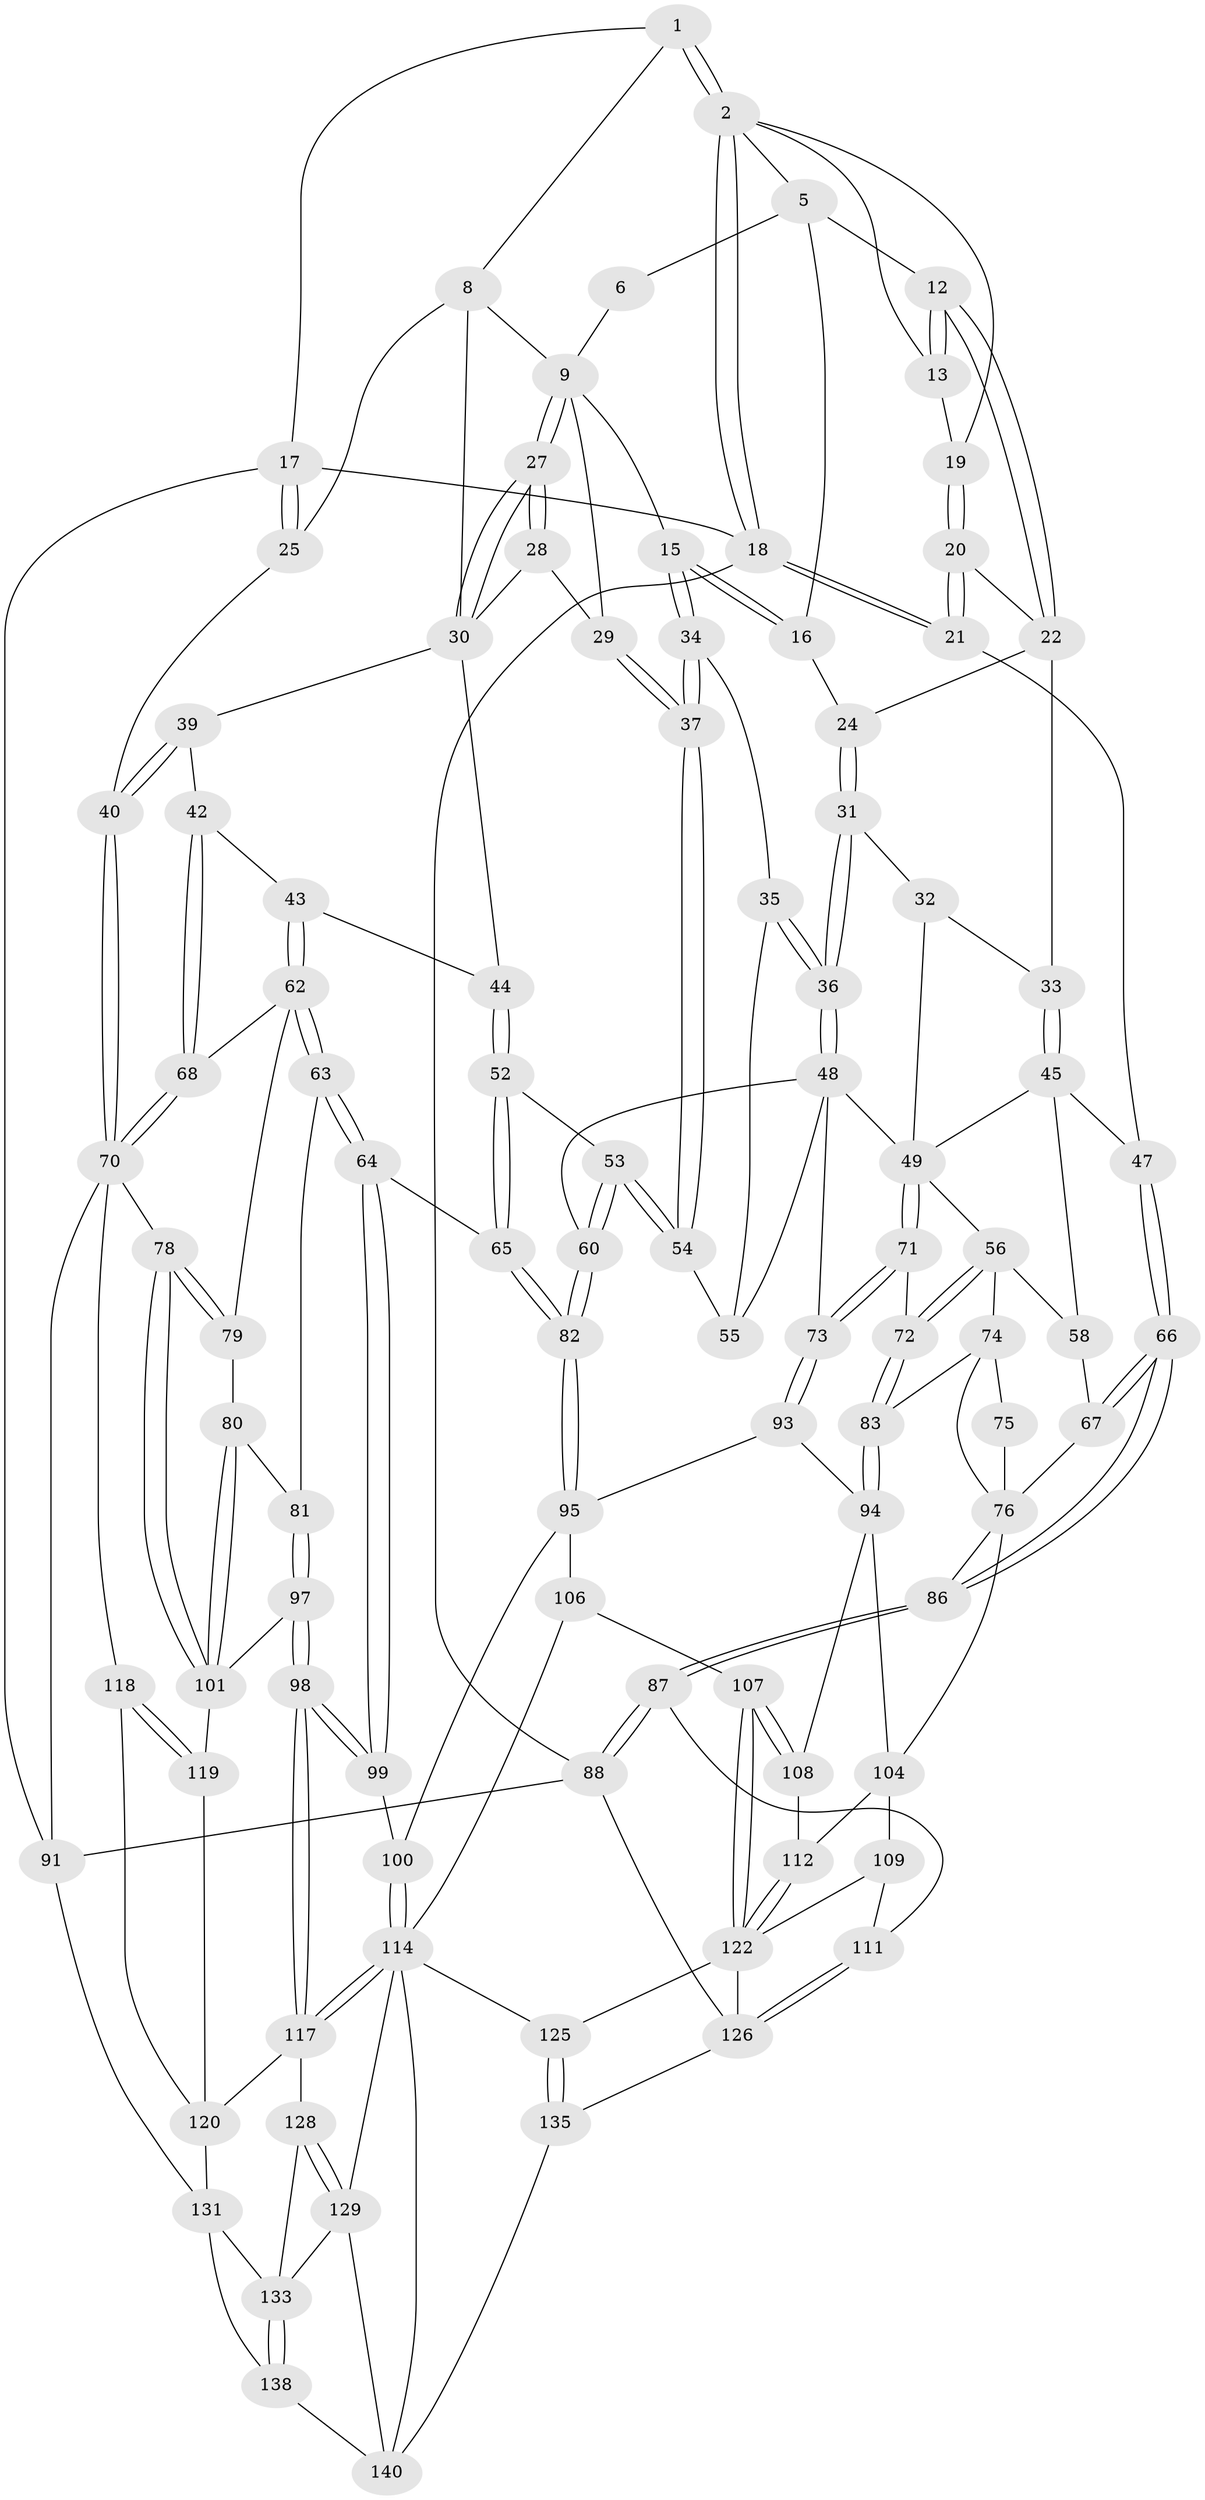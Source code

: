 // original degree distribution, {3: 0.014084507042253521, 5: 0.5070422535211268, 4: 0.24647887323943662, 6: 0.2323943661971831}
// Generated by graph-tools (version 1.1) at 2025/21/03/04/25 18:21:27]
// undirected, 99 vertices, 232 edges
graph export_dot {
graph [start="1"]
  node [color=gray90,style=filled];
  1 [pos="+0.41455847827838216+0",super="+7"];
  2 [pos="+0+0",super="+3"];
  5 [pos="+0.38643373248577473+0",super="+11"];
  6 [pos="+0.40154696700259984+0"];
  8 [pos="+0.7212155055701636+0",super="+26"];
  9 [pos="+0.6147107474888459+0.10630619370401463",super="+10"];
  12 [pos="+0.2855397519910705+0.10946224008331346"];
  13 [pos="+0.27494672580528684+0.09142037185622258"];
  15 [pos="+0.43069977630984624+0.17294803247539478"];
  16 [pos="+0.41479052325784027+0.16083111861576152"];
  17 [pos="+1+0"];
  18 [pos="+0+0"];
  19 [pos="+0.1320507507685027+0.054096233816655716"];
  20 [pos="+0.145860046198459+0.17302670619558722"];
  21 [pos="+0+0.14132453684817434"];
  22 [pos="+0.2680390220660173+0.1300958987978427",super="+23"];
  24 [pos="+0.3146526199761888+0.1969095693855502"];
  25 [pos="+1+0.07893805217208366"];
  27 [pos="+0.6325641185152285+0.22020348907581605"];
  28 [pos="+0.6298783983830916+0.24942964780614585"];
  29 [pos="+0.5806626768930689+0.27295404972020126"];
  30 [pos="+0.810897372320647+0.1797360374993387",super="+38"];
  31 [pos="+0.2812290737726464+0.24371790000919283"];
  32 [pos="+0.18322294536331235+0.22849103218370637"];
  33 [pos="+0.15856563315046643+0.21916105760757804"];
  34 [pos="+0.4294687440650034+0.20959290651068543"];
  35 [pos="+0.39770000185480286+0.28072105167682465"];
  36 [pos="+0.3526871656719336+0.32214621205469857"];
  37 [pos="+0.5492286594234295+0.30043742985749344"];
  39 [pos="+0.8276698377042497+0.2055799366365631"];
  40 [pos="+1+0.22946667555454744"];
  42 [pos="+0.8468043602513255+0.3489498093682937"];
  43 [pos="+0.7244392671387055+0.3460404049981324"];
  44 [pos="+0.7014850275708335+0.34029976739954304"];
  45 [pos="+0.13401194383297196+0.26387132133485336",super="+46"];
  47 [pos="+0+0.14854320568784968"];
  48 [pos="+0.34844512201116906+0.34071226802412174",super="+59"];
  49 [pos="+0.29387959888378334+0.38113273271832787",super="+50"];
  52 [pos="+0.6505879142497248+0.41597829363435146"];
  53 [pos="+0.5839495160370015+0.40077287025725206"];
  54 [pos="+0.5439858406283226+0.31405539151961953"];
  55 [pos="+0.4975505539758307+0.33573887403925473"];
  56 [pos="+0.18866788392184589+0.429906762742164",super="+57"];
  58 [pos="+0.05721516138048579+0.35885548353408403"];
  60 [pos="+0.47002422655517556+0.48495404753957716"];
  62 [pos="+0.7668783592612861+0.4588287564306272",super="+69"];
  63 [pos="+0.7243759523015053+0.5200509228946516"];
  64 [pos="+0.7181217596139738+0.5209436343504855"];
  65 [pos="+0.6681726566219481+0.47779270621047293"];
  66 [pos="+0+0.4487418103818039"];
  67 [pos="+0.020979460395167196+0.39192986004038904"];
  68 [pos="+0.8653578753982488+0.3661061427954767"];
  70 [pos="+1+0.3647850944804837",super="+77"];
  71 [pos="+0.32641186501705677+0.5030507057752567"];
  72 [pos="+0.3234351402650588+0.5052844691194615"];
  73 [pos="+0.38701106294439447+0.5093905165258683"];
  74 [pos="+0.17763011682476537+0.454080133063471",super="+84"];
  75 [pos="+0.12846338952679098+0.4815728291257766"];
  76 [pos="+0.09897927219117066+0.46520310031674633",super="+85"];
  78 [pos="+1+0.6115289285276009"];
  79 [pos="+0.8534897135005596+0.43232585565720794"];
  80 [pos="+0.8340985707843288+0.5465176154460141"];
  81 [pos="+0.7486515211818643+0.5289820980476809"];
  82 [pos="+0.5153646945951701+0.5528632102052317"];
  83 [pos="+0.2618432417716379+0.5619234871969999"];
  86 [pos="+0+0.6091287134022458"];
  87 [pos="+0+0.6765977452519515"];
  88 [pos="+0+1"];
  91 [pos="+1+1"];
  93 [pos="+0.3738225242191169+0.6171299816902187"];
  94 [pos="+0.2723674223413953+0.5923871361948855",super="+103"];
  95 [pos="+0.5244281780317666+0.6173566774230236",super="+96"];
  97 [pos="+0.7989079892676177+0.6848529028241549"];
  98 [pos="+0.7388657032803009+0.7247699550805003"];
  99 [pos="+0.6686232212240121+0.6392506041091975"];
  100 [pos="+0.5678411924722553+0.6375036131793399"];
  101 [pos="+0.91773259436566+0.6154697064377529",super="+102"];
  104 [pos="+0.21936758901858447+0.6633287781865569",super="+105+113"];
  106 [pos="+0.4226584583587632+0.7160607181482569"];
  107 [pos="+0.3823491564025294+0.7132653965742936"];
  108 [pos="+0.3026306364520601+0.6796599443999465"];
  109 [pos="+0.13244486005481398+0.7180109630153865",super="+110"];
  111 [pos="+0.07806190279250251+0.7720131849612093"];
  112 [pos="+0.24268061368920052+0.7356639458481298"];
  114 [pos="+0.5910456302727359+0.8115694489713122",super="+115"];
  117 [pos="+0.736546615057649+0.7478829202333409",super="+121"];
  118 [pos="+1+0.7909441794054114"];
  119 [pos="+0.8745281341143892+0.7837229925699142"];
  120 [pos="+0.8327367132400527+0.8034108909983797",super="+127"];
  122 [pos="+0.2539554426390322+0.7778053123044207",super="+123"];
  125 [pos="+0.36150941653888646+0.8719582544641673"];
  126 [pos="+0.10935460551760079+0.995870325564053",super="+136"];
  128 [pos="+0.7564886190265462+0.8396945795915822"];
  129 [pos="+0.6527469371804423+0.909429281265668",super="+137"];
  131 [pos="+0.8933105479872344+0.9051661512191768",super="+132+142"];
  133 [pos="+0.7842577360490514+0.8939850807510012",super="+134"];
  135 [pos="+0.3269727380609484+1"];
  138 [pos="+0.8188137362222464+0.9773395312929013",super="+139"];
  140 [pos="+0.7640171175554031+1",super="+141"];
  1 -- 2;
  1 -- 2;
  1 -- 8;
  1 -- 17;
  2 -- 18;
  2 -- 18;
  2 -- 5;
  2 -- 19;
  2 -- 13;
  5 -- 6;
  5 -- 16;
  5 -- 12;
  6 -- 9;
  8 -- 9;
  8 -- 25;
  8 -- 30;
  9 -- 27;
  9 -- 27;
  9 -- 29;
  9 -- 15;
  12 -- 13;
  12 -- 13;
  12 -- 22;
  12 -- 22;
  13 -- 19;
  15 -- 16;
  15 -- 16;
  15 -- 34;
  15 -- 34;
  16 -- 24;
  17 -- 18;
  17 -- 25;
  17 -- 25;
  17 -- 91;
  18 -- 21;
  18 -- 21;
  18 -- 88;
  19 -- 20;
  19 -- 20;
  20 -- 21;
  20 -- 21;
  20 -- 22;
  21 -- 47;
  22 -- 24;
  22 -- 33;
  24 -- 31;
  24 -- 31;
  25 -- 40;
  27 -- 28;
  27 -- 28;
  27 -- 30;
  27 -- 30;
  28 -- 29;
  28 -- 30;
  29 -- 37;
  29 -- 37;
  30 -- 39;
  30 -- 44;
  31 -- 32;
  31 -- 36;
  31 -- 36;
  32 -- 33;
  32 -- 49;
  33 -- 45;
  33 -- 45;
  34 -- 35;
  34 -- 37;
  34 -- 37;
  35 -- 36;
  35 -- 36;
  35 -- 55;
  36 -- 48;
  36 -- 48;
  37 -- 54;
  37 -- 54;
  39 -- 40;
  39 -- 40;
  39 -- 42;
  40 -- 70;
  40 -- 70;
  42 -- 43;
  42 -- 68;
  42 -- 68;
  43 -- 44;
  43 -- 62;
  43 -- 62;
  44 -- 52;
  44 -- 52;
  45 -- 49;
  45 -- 58;
  45 -- 47;
  47 -- 66;
  47 -- 66;
  48 -- 49;
  48 -- 73;
  48 -- 60;
  48 -- 55;
  49 -- 71;
  49 -- 71;
  49 -- 56;
  52 -- 53;
  52 -- 65;
  52 -- 65;
  53 -- 54;
  53 -- 54;
  53 -- 60;
  53 -- 60;
  54 -- 55;
  56 -- 72;
  56 -- 72;
  56 -- 58;
  56 -- 74;
  58 -- 67;
  60 -- 82;
  60 -- 82;
  62 -- 63;
  62 -- 63;
  62 -- 68;
  62 -- 79;
  63 -- 64;
  63 -- 64;
  63 -- 81;
  64 -- 65;
  64 -- 99;
  64 -- 99;
  65 -- 82;
  65 -- 82;
  66 -- 67;
  66 -- 67;
  66 -- 86;
  66 -- 86;
  67 -- 76;
  68 -- 70;
  68 -- 70;
  70 -- 78;
  70 -- 118;
  70 -- 91;
  71 -- 72;
  71 -- 73;
  71 -- 73;
  72 -- 83;
  72 -- 83;
  73 -- 93;
  73 -- 93;
  74 -- 75;
  74 -- 83;
  74 -- 76;
  75 -- 76 [weight=2];
  76 -- 86;
  76 -- 104;
  78 -- 79;
  78 -- 79;
  78 -- 101;
  78 -- 101;
  79 -- 80;
  80 -- 81;
  80 -- 101;
  80 -- 101;
  81 -- 97;
  81 -- 97;
  82 -- 95;
  82 -- 95;
  83 -- 94;
  83 -- 94;
  86 -- 87;
  86 -- 87;
  87 -- 88;
  87 -- 88;
  87 -- 111;
  88 -- 91;
  88 -- 126;
  91 -- 131;
  93 -- 94;
  93 -- 95;
  94 -- 104;
  94 -- 108;
  95 -- 100;
  95 -- 106;
  97 -- 98;
  97 -- 98;
  97 -- 101;
  98 -- 99;
  98 -- 99;
  98 -- 117;
  98 -- 117;
  99 -- 100;
  100 -- 114;
  100 -- 114;
  101 -- 119;
  104 -- 109 [weight=2];
  104 -- 112;
  106 -- 107;
  106 -- 114;
  107 -- 108;
  107 -- 108;
  107 -- 122;
  107 -- 122;
  108 -- 112;
  109 -- 111;
  109 -- 122;
  111 -- 126;
  111 -- 126;
  112 -- 122;
  112 -- 122;
  114 -- 117;
  114 -- 117;
  114 -- 129;
  114 -- 140;
  114 -- 125;
  117 -- 120;
  117 -- 128;
  118 -- 119;
  118 -- 119;
  118 -- 120;
  119 -- 120;
  120 -- 131;
  122 -- 125;
  122 -- 126;
  125 -- 135;
  125 -- 135;
  126 -- 135;
  128 -- 129;
  128 -- 129;
  128 -- 133;
  129 -- 140;
  129 -- 133;
  131 -- 138 [weight=2];
  131 -- 133;
  133 -- 138;
  133 -- 138;
  135 -- 140;
  138 -- 140;
}
